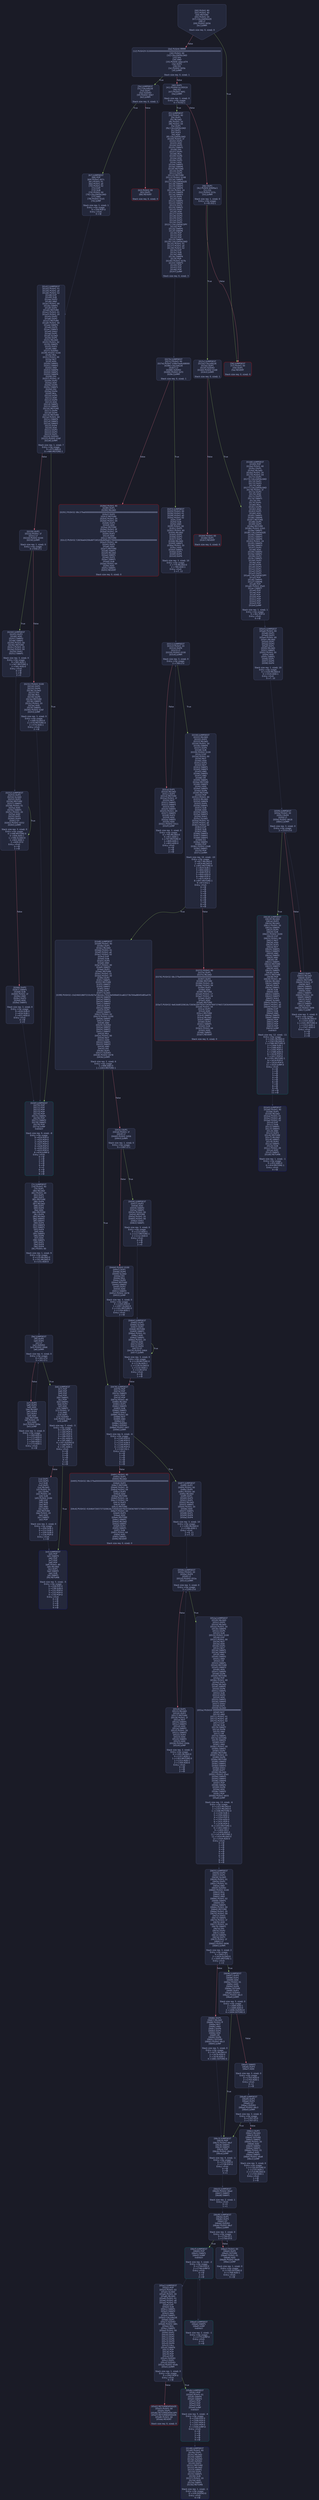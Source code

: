 digraph G {
    node [shape=box, style="filled, rounded", color="#565f89", fontcolor="#c0caf5", fontname="Helvetica", fillcolor="#24283b"];
    edge [color="#414868", fontcolor="#c0caf5", fontname="Helvetica"];
    bgcolor="#1a1b26";
    0 [ label = "[00] PUSH1 80
[02] PUSH1 40
[04] MSTORE
[05] PUSH1 04
[07] CALLDATASIZE
[08] LT
[09] PUSH2 0056
[0c] JUMPI

Stack size req: 0, sizeΔ: 0
" shape = invhouse]
    1 [ label = "[0d] PUSH4 ffffffff
[12] PUSH29 0100000000000000000000000000000000000000000000000000000000
[30] PUSH1 00
[32] CALLDATALOAD
[33] DIV
[34] AND
[35] PUSH4 adaccd74
[3a] DUP2
[3b] EQ
[3c] PUSH2 005b
[3f] JUMPI

Stack size req: 0, sizeΔ: 1
"]
    2 [ label = "[40] DUP1
[41] PUSH4 b13f5f19
[46] EQ
[47] PUSH2 00f1
[4a] JUMPI

Stack size req: 1, sizeΔ: 0
Entry->Op usage:
	0->70:EQ:1
"]
    3 [ label = "[4b] DUP1
[4c] PUSH4 bf40fac1
[51] EQ
[52] PUSH2 015c
[55] JUMPI

Stack size req: 1, sizeΔ: 0
Entry->Op usage:
	0->81:EQ:1
"]
    4 [ label = "[56] JUMPDEST
[57] PUSH1 00
[59] DUP1
[5a] REVERT

Stack size req: 0, sizeΔ: 0
" color = "red"]
    5 [ label = "[5b] JUMPDEST
[5c] CALLVALUE
[5d] DUP1
[5e] ISZERO
[5f] PUSH2 0067
[62] JUMPI

Stack size req: 0, sizeΔ: 1
"]
    6 [ label = "[63] PUSH1 00
[65] DUP1
[66] REVERT

Stack size req: 0, sizeΔ: 0
" color = "red"]
    7 [ label = "[67] JUMPDEST
[68] POP
[69] PUSH2 007c
[6c] PUSH1 01
[6e] PUSH1 a0
[70] PUSH1 02
[72] EXP
[73] SUB
[74] PUSH1 04
[76] CALLDATALOAD
[77] AND
[78] PUSH2 01d1
[7b] JUMP

Stack size req: 1, sizeΔ: 1
Entry->Op usage:
	0->104:POP:0
Entry->Exit:
	0->😵
"]
    8 [ label = "[7c] JUMPDEST
[7d] PUSH1 40
[7f] DUP1
[80] MLOAD
[81] PUSH1 20
[83] DUP1
[84] DUP3
[85] MSTORE
[86] DUP4
[87] MLOAD
[88] DUP2
[89] DUP4
[8a] ADD
[8b] MSTORE
[8c] DUP4
[8d] MLOAD
[8e] SWAP2
[8f] SWAP3
[90] DUP4
[91] SWAP3
[92] SWAP1
[93] DUP4
[94] ADD
[95] SWAP2
[96] DUP6
[97] ADD
[98] SWAP1
[99] DUP1
[9a] DUP4
[9b] DUP4
[9c] PUSH1 00

Stack size req: 1, sizeΔ: 9
Entry->Op usage:
	0->135:MLOAD:0
	0->141:MLOAD:0
	0->151:ADD:0
"]
    9 [ label = "[9e] JUMPDEST
[9f] DUP4
[a0] DUP2
[a1] LT
[a2] ISZERO
[a3] PUSH2 00b6
[a6] JUMPI

Stack size req: 4, sizeΔ: 0
Entry->Op usage:
	0->161:LT:0
	3->161:LT:1
"]
    10 [ label = "[a7] DUP2
[a8] DUP2
[a9] ADD
[aa] MLOAD
[ab] DUP4
[ac] DUP3
[ad] ADD
[ae] MSTORE
[af] PUSH1 20
[b1] ADD
[b2] PUSH2 009e
[b5] JUMP

Stack size req: 3, sizeΔ: 0
Entry->Op usage:
	0->169:ADD:0
	0->173:ADD:0
	0->177:ADD:1
	1->169:ADD:1
	2->173:ADD:1
Entry->Exit:
	0->😵
"]
    11 [ label = "[b6] JUMPDEST
[b7] POP
[b8] POP
[b9] POP
[ba] POP
[bb] SWAP1
[bc] POP
[bd] SWAP1
[be] DUP2
[bf] ADD
[c0] SWAP1
[c1] PUSH1 1f
[c3] AND
[c4] DUP1
[c5] ISZERO
[c6] PUSH2 00e3
[c9] JUMPI

Stack size req: 7, sizeΔ: -5
Entry->Op usage:
	0->183:POP:0
	1->184:POP:0
	2->185:POP:0
	3->186:POP:0
	4->191:ADD:0
	4->195:AND:1
	4->197:ISZERO:0
	5->188:POP:0
	6->191:ADD:1
Entry->Exit:
	0->😵
	1->😵
	2->😵
	3->😵
	4->0
	5->😵
	6->😵
"]
    12 [ label = "[ca] DUP1
[cb] DUP3
[cc] SUB
[cd] DUP1
[ce] MLOAD
[cf] PUSH1 01
[d1] DUP4
[d2] PUSH1 20
[d4] SUB
[d5] PUSH2 0100
[d8] EXP
[d9] SUB
[da] NOT
[db] AND
[dc] DUP2
[dd] MSTORE
[de] PUSH1 20
[e0] ADD
[e1] SWAP2
[e2] POP

Stack size req: 2, sizeΔ: 0
Entry->Op usage:
	0->204:SUB:1
	0->212:SUB:1
	1->204:SUB:0
	1->226:POP:0
Entry->Exit:
	1->😵
"]
    13 [ label = "[e3] JUMPDEST
[e4] POP
[e5] SWAP3
[e6] POP
[e7] POP
[e8] POP
[e9] PUSH1 40
[eb] MLOAD
[ec] DUP1
[ed] SWAP2
[ee] SUB
[ef] SWAP1
[f0] RETURN

Stack size req: 5, sizeΔ: -5
Entry->Op usage:
	0->228:POP:0
	1->238:SUB:0
	2->231:POP:0
	3->232:POP:0
	4->230:POP:0
Entry->Exit:
	0->😵
	1->😵
	2->😵
	3->😵
	4->😵
" color = "darkblue"]
    14 [ label = "[f1] JUMPDEST
[f2] PUSH1 40
[f4] DUP1
[f5] MLOAD
[f6] PUSH1 20
[f8] PUSH1 04
[fa] DUP1
[fb] CALLDATALOAD
[fc] DUP1
[fd] DUP3
[fe] ADD
[ff] CALLDATALOAD
[0100] PUSH1 1f
[0102] DUP2
[0103] ADD
[0104] DUP5
[0105] SWAP1
[0106] DIV
[0107] DUP5
[0108] MUL
[0109] DUP6
[010a] ADD
[010b] DUP5
[010c] ADD
[010d] SWAP1
[010e] SWAP6
[010f] MSTORE
[0110] DUP5
[0111] DUP5
[0112] MSTORE
[0113] PUSH2 0148
[0116] SWAP5
[0117] CALLDATASIZE
[0118] SWAP5
[0119] SWAP3
[011a] SWAP4
[011b] PUSH1 24
[011d] SWAP4
[011e] SWAP3
[011f] DUP5
[0120] ADD
[0121] SWAP2
[0122] SWAP1
[0123] DUP2
[0124] SWAP1
[0125] DUP5
[0126] ADD
[0127] DUP4
[0128] DUP3
[0129] DUP1
[012a] DUP3
[012b] DUP5
[012c] CALLDATACOPY
[012d] POP
[012e] SWAP5
[012f] SWAP8
[0130] POP
[0131] POP
[0132] POP
[0133] SWAP3
[0134] CALLDATALOAD
[0135] PUSH1 01
[0137] PUSH1 a0
[0139] PUSH1 02
[013b] EXP
[013c] SUB
[013d] AND
[013e] SWAP4
[013f] POP
[0140] PUSH2 027b
[0143] SWAP3
[0144] POP
[0145] POP
[0146] POP
[0147] JUMP

Stack size req: 0, sizeΔ: 3
"]
    15 [ label = "[0148] JUMPDEST
[0149] PUSH1 40
[014b] DUP1
[014c] MLOAD
[014d] SWAP2
[014e] ISZERO
[014f] ISZERO
[0150] DUP3
[0151] MSTORE
[0152] MLOAD
[0153] SWAP1
[0154] DUP2
[0155] SWAP1
[0156] SUB
[0157] PUSH1 20
[0159] ADD
[015a] SWAP1
[015b] RETURN

Stack size req: 1, sizeΔ: -1
Entry->Op usage:
	0->334:ISZERO:0
Entry->Exit:
	0->😵
" color = "darkblue"]
    16 [ label = "[015c] JUMPDEST
[015d] CALLVALUE
[015e] DUP1
[015f] ISZERO
[0160] PUSH2 0168
[0163] JUMPI

Stack size req: 0, sizeΔ: 1
"]
    17 [ label = "[0164] PUSH1 00
[0166] DUP1
[0167] REVERT

Stack size req: 0, sizeΔ: 0
" color = "red"]
    18 [ label = "[0168] JUMPDEST
[0169] POP
[016a] PUSH1 40
[016c] DUP1
[016d] MLOAD
[016e] PUSH1 20
[0170] PUSH1 04
[0172] DUP1
[0173] CALLDATALOAD
[0174] DUP1
[0175] DUP3
[0176] ADD
[0177] CALLDATALOAD
[0178] PUSH1 1f
[017a] DUP2
[017b] ADD
[017c] DUP5
[017d] SWAP1
[017e] DIV
[017f] DUP5
[0180] MUL
[0181] DUP6
[0182] ADD
[0183] DUP5
[0184] ADD
[0185] SWAP1
[0186] SWAP6
[0187] MSTORE
[0188] DUP5
[0189] DUP5
[018a] MSTORE
[018b] PUSH2 01b5
[018e] SWAP5
[018f] CALLDATASIZE
[0190] SWAP5
[0191] SWAP3
[0192] SWAP4
[0193] PUSH1 24
[0195] SWAP4
[0196] SWAP3
[0197] DUP5
[0198] ADD
[0199] SWAP2
[019a] SWAP1
[019b] DUP2
[019c] SWAP1
[019d] DUP5
[019e] ADD
[019f] DUP4
[01a0] DUP3
[01a1] DUP1
[01a2] DUP3
[01a3] DUP5
[01a4] CALLDATACOPY
[01a5] POP
[01a6] SWAP5
[01a7] SWAP8
[01a8] POP
[01a9] PUSH2 05e5
[01ac] SWAP7
[01ad] POP
[01ae] POP
[01af] POP
[01b0] POP
[01b1] POP
[01b2] POP
[01b3] POP
[01b4] JUMP

Stack size req: 1, sizeΔ: 1
Entry->Op usage:
	0->361:POP:0
Entry->Exit:
	0->😵
"]
    19 [ label = "[01b5] JUMPDEST
[01b6] PUSH1 40
[01b8] DUP1
[01b9] MLOAD
[01ba] PUSH1 01
[01bc] PUSH1 a0
[01be] PUSH1 02
[01c0] EXP
[01c1] SUB
[01c2] SWAP1
[01c3] SWAP3
[01c4] AND
[01c5] DUP3
[01c6] MSTORE
[01c7] MLOAD
[01c8] SWAP1
[01c9] DUP2
[01ca] SWAP1
[01cb] SUB
[01cc] PUSH1 20
[01ce] ADD
[01cf] SWAP1
[01d0] RETURN

Stack size req: 1, sizeΔ: -1
Entry->Op usage:
	0->452:AND:0
	0->454:MSTORE:1
Entry->Exit:
	0->😵
" color = "darkblue"]
    20 [ label = "[01d1] JUMPDEST
[01d2] PUSH1 01
[01d4] PUSH1 a0
[01d6] PUSH1 02
[01d8] EXP
[01d9] SUB
[01da] DUP2
[01db] AND
[01dc] PUSH1 00
[01de] SWAP1
[01df] DUP2
[01e0] MSTORE
[01e1] PUSH1 01
[01e3] PUSH1 20
[01e5] DUP2
[01e6] DUP2
[01e7] MSTORE
[01e8] PUSH1 40
[01ea] SWAP3
[01eb] DUP4
[01ec] SWAP1
[01ed] SHA3
[01ee] DUP1
[01ef] SLOAD
[01f0] DUP5
[01f1] MLOAD
[01f2] PUSH1 02
[01f4] SWAP5
[01f5] DUP3
[01f6] AND
[01f7] ISZERO
[01f8] PUSH2 0100
[01fb] MUL
[01fc] PUSH1 00
[01fe] NOT
[01ff] ADD
[0200] SWAP1
[0201] SWAP2
[0202] AND
[0203] SWAP4
[0204] SWAP1
[0205] SWAP4
[0206] DIV
[0207] PUSH1 1f
[0209] DUP2
[020a] ADD
[020b] DUP4
[020c] SWAP1
[020d] DIV
[020e] DUP4
[020f] MUL
[0210] DUP5
[0211] ADD
[0212] DUP4
[0213] ADD
[0214] SWAP1
[0215] SWAP5
[0216] MSTORE
[0217] DUP4
[0218] DUP4
[0219] MSTORE
[021a] PUSH1 60
[021c] SWAP4
[021d] SWAP1
[021e] SWAP2
[021f] DUP4
[0220] ADD
[0221] DUP3
[0222] DUP3
[0223] DUP1
[0224] ISZERO
[0225] PUSH2 026f
[0228] JUMPI

Stack size req: 1, sizeΔ: 7
Entry->Op usage:
	0->475:AND:0
	0->480:MSTORE:1
"]
    21 [ label = "[0229] DUP1
[022a] PUSH1 1f
[022c] LT
[022d] PUSH2 0244
[0230] JUMPI

Stack size req: 1, sizeΔ: 0
Entry->Op usage:
	0->556:LT:1
"]
    22 [ label = "[0231] PUSH2 0100
[0234] DUP1
[0235] DUP4
[0236] SLOAD
[0237] DIV
[0238] MUL
[0239] DUP4
[023a] MSTORE
[023b] SWAP2
[023c] PUSH1 20
[023e] ADD
[023f] SWAP2
[0240] PUSH2 026f
[0243] JUMP

Stack size req: 3, sizeΔ: 0
Entry->Op usage:
	1->566:SLOAD:0
	2->570:MSTORE:0
	2->574:ADD:1
Entry->Exit:
	2->😵
"]
    23 [ label = "[0244] JUMPDEST
[0245] DUP3
[0246] ADD
[0247] SWAP2
[0248] SWAP1
[0249] PUSH1 00
[024b] MSTORE
[024c] PUSH1 20
[024e] PUSH1 00
[0250] SHA3
[0251] SWAP1

Stack size req: 3, sizeΔ: 0
Entry->Op usage:
	0->582:ADD:1
	1->587:MSTORE:1
	2->582:ADD:0
Entry->Exit:
	0->😵
	1->😵
	2->0
"]
    24 [ label = "[0252] JUMPDEST
[0253] DUP2
[0254] SLOAD
[0255] DUP2
[0256] MSTORE
[0257] SWAP1
[0258] PUSH1 01
[025a] ADD
[025b] SWAP1
[025c] PUSH1 20
[025e] ADD
[025f] DUP1
[0260] DUP4
[0261] GT
[0262] PUSH2 0252
[0265] JUMPI

Stack size req: 3, sizeΔ: 0
Entry->Op usage:
	0->598:MSTORE:0
	0->606:ADD:1
	1->596:SLOAD:0
	1->602:ADD:1
	2->609:GT:0
Entry->Exit:
	0->😵
	1->😵
"]
    25 [ label = "[0266] DUP3
[0267] SWAP1
[0268] SUB
[0269] PUSH1 1f
[026b] AND
[026c] DUP3
[026d] ADD
[026e] SWAP2

Stack size req: 3, sizeΔ: 0
Entry->Op usage:
	0->616:SUB:0
	2->616:SUB:1
	2->621:ADD:0
Entry->Exit:
	0->😵
	2->0
"]
    26 [ label = "[026f] JUMPDEST
[0270] POP
[0271] POP
[0272] POP
[0273] POP
[0274] POP
[0275] SWAP1
[0276] POP
[0277] SWAP2
[0278] SWAP1
[0279] POP
[027a] JUMP
Indirect!

Stack size req: 9, sizeΔ: -8
Entry->Op usage:
	0->624:POP:0
	1->625:POP:0
	2->626:POP:0
	3->627:POP:0
	4->628:POP:0
	6->630:POP:0
	7->633:POP:0
	8->634:JUMP:0
Entry->Exit:
	0->😵
	1->😵
	2->😵
	3->😵
	4->😵
	5->0
	6->😵
	7->😵
	8->😵
" color = "teal"]
    27 [ label = "[027b] JUMPDEST
[027c] PUSH1 00
[027e] PUSH7 038d7ea4c68000
[0286] CALLVALUE
[0287] LT
[0288] ISZERO
[0289] PUSH2 02f3
[028c] JUMPI

Stack size req: 0, sizeΔ: 1
"]
    28 [ label = "[028d] PUSH1 40
[028f] DUP1
[0290] MLOAD
[0291] PUSH32 08c379a000000000000000000000000000000000000000000000000000000000
[02b2] DUP2
[02b3] MSTORE
[02b4] PUSH1 20
[02b6] PUSH1 04
[02b8] DUP3
[02b9] ADD
[02ba] MSTORE
[02bb] PUSH1 0f
[02bd] PUSH1 24
[02bf] DUP3
[02c0] ADD
[02c1] MSTORE
[02c2] PUSH32 53656e64206d6f7265206d6f6e65790000000000000000000000000000000000
[02e3] PUSH1 44
[02e5] DUP3
[02e6] ADD
[02e7] MSTORE
[02e8] SWAP1
[02e9] MLOAD
[02ea] SWAP1
[02eb] DUP2
[02ec] SWAP1
[02ed] SUB
[02ee] PUSH1 64
[02f0] ADD
[02f1] SWAP1
[02f2] REVERT

Stack size req: 0, sizeΔ: 0
" color = "red"]
    29 [ label = "[02f3] JUMPDEST
[02f4] PUSH1 00
[02f6] PUSH1 01
[02f8] PUSH1 a0
[02fa] PUSH1 02
[02fc] EXP
[02fd] SUB
[02fe] AND
[02ff] PUSH1 00
[0301] DUP5
[0302] PUSH1 40
[0304] MLOAD
[0305] DUP1
[0306] DUP3
[0307] DUP1
[0308] MLOAD
[0309] SWAP1
[030a] PUSH1 20
[030c] ADD
[030d] SWAP1
[030e] DUP1
[030f] DUP4
[0310] DUP4

Stack size req: 3, sizeΔ: 10
Entry->Op usage:
	2->776:MLOAD:0
	2->780:ADD:1
Entry->Exit:
	2->7, 12
"]
    30 [ label = "[0311] JUMPDEST
[0312] PUSH1 20
[0314] DUP4
[0315] LT
[0316] PUSH2 0330
[0319] JUMPI

Stack size req: 3, sizeΔ: 0
Entry->Op usage:
	2->789:LT:0
"]
    31 [ label = "[031a] DUP1
[031b] MLOAD
[031c] DUP3
[031d] MSTORE
[031e] PUSH1 1f
[0320] NOT
[0321] SWAP1
[0322] SWAP3
[0323] ADD
[0324] SWAP2
[0325] PUSH1 20
[0327] SWAP2
[0328] DUP3
[0329] ADD
[032a] SWAP2
[032b] ADD
[032c] PUSH2 0311
[032f] JUMP

Stack size req: 3, sizeΔ: 0
Entry->Op usage:
	0->795:MLOAD:0
	0->811:ADD:1
	1->797:MSTORE:0
	1->809:ADD:1
	2->803:ADD:0
Entry->Exit:
	0->😵
	1->😵
	2->😵
"]
    32 [ label = "[0330] JUMPDEST
[0331] MLOAD
[0332] DUP2
[0333] MLOAD
[0334] PUSH1 20
[0336] SWAP4
[0337] DUP5
[0338] SUB
[0339] PUSH2 0100
[033c] EXP
[033d] PUSH1 00
[033f] NOT
[0340] ADD
[0341] DUP1
[0342] NOT
[0343] SWAP1
[0344] SWAP3
[0345] AND
[0346] SWAP2
[0347] AND
[0348] OR
[0349] SWAP1
[034a] MSTORE
[034b] SWAP3
[034c] ADD
[034d] SWAP5
[034e] DUP6
[034f] MSTORE
[0350] POP
[0351] PUSH1 40
[0353] MLOAD
[0354] SWAP4
[0355] DUP5
[0356] SWAP1
[0357] SUB
[0358] ADD
[0359] SWAP1
[035a] SWAP3
[035b] SHA3
[035c] SLOAD
[035d] PUSH1 01
[035f] PUSH1 a0
[0361] PUSH1 02
[0363] EXP
[0364] SUB
[0365] AND
[0366] SWAP3
[0367] SWAP1
[0368] SWAP3
[0369] EQ
[036a] SWAP2
[036b] POP
[036c] PUSH2 03d8
[036f] SWAP1
[0370] POP
[0371] JUMPI

Stack size req: 10, sizeΔ: -10
Entry->Op usage:
	0->817:MLOAD:0
	1->819:MLOAD:0
	1->842:MSTORE:0
	2->824:SUB:1
	3->844:ADD:1
	4->848:POP:0
	5->844:ADD:0
	6->880:POP:0
	7->875:POP:0
	8->847:MSTORE:1
	9->873:EQ:1
Entry->Exit:
	0->😵
	1->😵
	2->😵
	3->😵
	4->😵
	5->😵
	6->😵
	7->😵
	8->😵
	9->😵
"]
    33 [ label = "[0372] PUSH1 40
[0374] DUP1
[0375] MLOAD
[0376] PUSH32 08c379a000000000000000000000000000000000000000000000000000000000
[0397] DUP2
[0398] MSTORE
[0399] PUSH1 20
[039b] PUSH1 04
[039d] DUP3
[039e] ADD
[039f] MSTORE
[03a0] PUSH1 17
[03a2] PUSH1 24
[03a4] DUP3
[03a5] ADD
[03a6] MSTORE
[03a7] PUSH32 4e616d6520616c72656164792072656769737465726564000000000000000000
[03c8] PUSH1 44
[03ca] DUP3
[03cb] ADD
[03cc] MSTORE
[03cd] SWAP1
[03ce] MLOAD
[03cf] SWAP1
[03d0] DUP2
[03d1] SWAP1
[03d2] SUB
[03d3] PUSH1 64
[03d5] ADD
[03d6] SWAP1
[03d7] REVERT

Stack size req: 0, sizeΔ: 0
" color = "red"]
    34 [ label = "[03d8] JUMPDEST
[03d9] PUSH1 40
[03db] DUP1
[03dc] MLOAD
[03dd] PUSH1 01
[03df] PUSH1 a0
[03e1] PUSH1 02
[03e3] EXP
[03e4] SUB
[03e5] DUP5
[03e6] AND
[03e7] PUSH1 00
[03e9] SWAP1
[03ea] DUP2
[03eb] MSTORE
[03ec] PUSH1 01
[03ee] PUSH1 20
[03f0] DUP2
[03f1] SWAP1
[03f2] MSTORE
[03f3] SWAP3
[03f4] SWAP1
[03f5] SHA3
[03f6] DUP1
[03f7] SLOAD
[03f8] PUSH32 c5d2460186f7233c927e7db2dcc703c0e500b653ca82273b7bfad8045d85a470
[0419] SWAP4
[041a] SWAP2
[041b] SWAP3
[041c] SWAP2
[041d] DUP3
[041e] SWAP2
[041f] DUP5
[0420] SWAP2
[0421] PUSH1 02
[0423] PUSH2 0100
[0426] SWAP2
[0427] DUP4
[0428] AND
[0429] ISZERO
[042a] SWAP2
[042b] SWAP1
[042c] SWAP2
[042d] MUL
[042e] PUSH1 00
[0430] NOT
[0431] ADD
[0432] SWAP1
[0433] SWAP2
[0434] AND
[0435] DIV
[0436] DUP1
[0437] ISZERO
[0438] PUSH2 0478
[043b] JUMPI

Stack size req: 2, sizeΔ: 6
Entry->Op usage:
	1->998:AND:0
	1->1003:MSTORE:1
"]
    35 [ label = "[043c] DUP1
[043d] PUSH1 1f
[043f] LT
[0440] PUSH2 0456
[0443] JUMPI

Stack size req: 1, sizeΔ: 0
Entry->Op usage:
	0->1087:LT:1
"]
    36 [ label = "[0444] PUSH2 0100
[0447] DUP1
[0448] DUP4
[0449] SLOAD
[044a] DIV
[044b] MUL
[044c] DUP4
[044d] MSTORE
[044e] SWAP2
[044f] DUP3
[0450] ADD
[0451] SWAP2
[0452] PUSH2 0478
[0455] JUMP

Stack size req: 3, sizeΔ: 0
Entry->Op usage:
	0->1104:ADD:0
	1->1097:SLOAD:0
	2->1101:MSTORE:0
	2->1104:ADD:1
Entry->Exit:
	2->😵
"]
    37 [ label = "[0456] JUMPDEST
[0457] DUP3
[0458] ADD
[0459] SWAP2
[045a] SWAP1
[045b] PUSH1 00
[045d] MSTORE
[045e] PUSH1 20
[0460] PUSH1 00
[0462] SHA3
[0463] SWAP1

Stack size req: 3, sizeΔ: 0
Entry->Op usage:
	0->1112:ADD:1
	1->1117:MSTORE:1
	2->1112:ADD:0
Entry->Exit:
	0->😵
	1->😵
	2->0
"]
    38 [ label = "[0464] JUMPDEST
[0465] DUP2
[0466] SLOAD
[0467] DUP2
[0468] MSTORE
[0469] SWAP1
[046a] PUSH1 01
[046c] ADD
[046d] SWAP1
[046e] PUSH1 20
[0470] ADD
[0471] DUP1
[0472] DUP4
[0473] GT
[0474] PUSH2 0464
[0477] JUMPI

Stack size req: 3, sizeΔ: 0
Entry->Op usage:
	0->1128:MSTORE:0
	0->1136:ADD:1
	1->1126:SLOAD:0
	1->1132:ADD:1
	2->1139:GT:0
Entry->Exit:
	0->😵
	1->😵
"]
    39 [ label = "[0478] JUMPDEST
[0479] POP
[047a] POP
[047b] SWAP2
[047c] POP
[047d] POP
[047e] PUSH1 40
[0480] MLOAD
[0481] DUP1
[0482] SWAP2
[0483] SUB
[0484] SWAP1
[0485] SHA3
[0486] PUSH1 00
[0488] NOT
[0489] AND
[048a] EQ
[048b] ISZERO
[048c] ISZERO
[048d] PUSH2 04f7
[0490] JUMPI

Stack size req: 6, sizeΔ: -6
Entry->Op usage:
	0->1145:POP:0
	1->1146:POP:0
	2->1155:SUB:0
	3->1149:POP:0
	4->1148:POP:0
	5->1162:EQ:1
Entry->Exit:
	0->😵
	1->😵
	2->😵
	3->😵
	4->😵
	5->😵
"]
    40 [ label = "[0491] PUSH1 40
[0493] DUP1
[0494] MLOAD
[0495] PUSH32 08c379a000000000000000000000000000000000000000000000000000000000
[04b6] DUP2
[04b7] MSTORE
[04b8] PUSH1 20
[04ba] PUSH1 04
[04bc] DUP3
[04bd] ADD
[04be] MSTORE
[04bf] PUSH1 1a
[04c1] PUSH1 24
[04c3] DUP3
[04c4] ADD
[04c5] MSTORE
[04c6] PUSH32 4164647265737320616c72656164792072656769737465726564000000000000
[04e7] PUSH1 44
[04e9] DUP3
[04ea] ADD
[04eb] MSTORE
[04ec] SWAP1
[04ed] MLOAD
[04ee] SWAP1
[04ef] DUP2
[04f0] SWAP1
[04f1] SUB
[04f2] PUSH1 64
[04f4] ADD
[04f5] SWAP1
[04f6] REVERT

Stack size req: 0, sizeΔ: 0
" color = "red"]
    41 [ label = "[04f7] JUMPDEST
[04f8] DUP2
[04f9] PUSH1 00
[04fb] DUP5
[04fc] PUSH1 40
[04fe] MLOAD
[04ff] DUP1
[0500] DUP3
[0501] DUP1
[0502] MLOAD
[0503] SWAP1
[0504] PUSH1 20
[0506] ADD
[0507] SWAP1
[0508] DUP1
[0509] DUP4
[050a] DUP4

Stack size req: 3, sizeΔ: 10
Entry->Op usage:
	2->1282:MLOAD:0
	2->1286:ADD:1
Entry->Exit:
	1->9, 11
	2->7, 12
"]
    42 [ label = "[050b] JUMPDEST
[050c] PUSH1 20
[050e] DUP4
[050f] LT
[0510] PUSH2 052a
[0513] JUMPI

Stack size req: 3, sizeΔ: 0
Entry->Op usage:
	2->1295:LT:0
"]
    43 [ label = "[0514] DUP1
[0515] MLOAD
[0516] DUP3
[0517] MSTORE
[0518] PUSH1 1f
[051a] NOT
[051b] SWAP1
[051c] SWAP3
[051d] ADD
[051e] SWAP2
[051f] PUSH1 20
[0521] SWAP2
[0522] DUP3
[0523] ADD
[0524] SWAP2
[0525] ADD
[0526] PUSH2 050b
[0529] JUMP

Stack size req: 3, sizeΔ: 0
Entry->Op usage:
	0->1301:MLOAD:0
	0->1317:ADD:1
	1->1303:MSTORE:0
	1->1315:ADD:1
	2->1309:ADD:0
Entry->Exit:
	0->😵
	1->😵
	2->😵
"]
    44 [ label = "[052a] JUMPDEST
[052b] MLOAD
[052c] DUP2
[052d] MLOAD
[052e] PUSH1 20
[0530] SWAP4
[0531] DUP5
[0532] SUB
[0533] PUSH2 0100
[0536] EXP
[0537] PUSH1 00
[0539] NOT
[053a] ADD
[053b] DUP1
[053c] NOT
[053d] SWAP1
[053e] SWAP3
[053f] AND
[0540] SWAP2
[0541] AND
[0542] OR
[0543] SWAP1
[0544] MSTORE
[0545] SWAP3
[0546] ADD
[0547] SWAP5
[0548] DUP6
[0549] MSTORE
[054a] POP
[054b] PUSH1 40
[054d] DUP1
[054e] MLOAD
[054f] SWAP5
[0550] DUP6
[0551] SWAP1
[0552] SUB
[0553] DUP3
[0554] ADD
[0555] SWAP1
[0556] SWAP5
[0557] SHA3
[0558] DUP1
[0559] SLOAD
[055a] PUSH20 ffffffffffffffffffffffffffffffffffffffff
[056f] NOT
[0570] AND
[0571] PUSH1 01
[0573] PUSH1 a0
[0575] PUSH1 02
[0577] EXP
[0578] SUB
[0579] SWAP7
[057a] DUP8
[057b] AND
[057c] OR
[057d] SWAP1
[057e] SSTORE
[057f] SWAP4
[0580] DUP7
[0581] AND
[0582] PUSH1 00
[0584] SWAP1
[0585] DUP2
[0586] MSTORE
[0587] PUSH1 01
[0589] DUP6
[058a] MSTORE
[058b] SWAP3
[058c] SWAP1
[058d] SWAP3
[058e] SHA3
[058f] DUP7
[0590] MLOAD
[0591] PUSH2 05a1
[0594] SWAP5
[0595] SWAP2
[0596] SWAP4
[0597] POP
[0598] SWAP1
[0599] DUP8
[059a] ADD
[059b] SWAP2
[059c] POP
[059d] PUSH2 0655
[05a0] JUMP

Stack size req: 13, sizeΔ: -6
Entry->Op usage:
	0->1323:MLOAD:0
	1->1325:MLOAD:0
	1->1348:MSTORE:0
	2->1330:SUB:1
	3->1350:ADD:1
	4->1354:POP:0
	5->1350:ADD:0
	6->1431:POP:0
	7->1436:POP:0
	8->1353:MSTORE:1
	9->1403:AND:1
	9->1404:OR:0
	11->1409:AND:0
	11->1414:MSTORE:1
	12->1424:MLOAD:0
	12->1434:ADD:0
Entry->Exit:
	0->😵
	1->😵
	2->😵
	3->😵
	4->😵
	5->😵
	6->😵
	7->😵
	8->😵
	9->😵
"]
    45 [ label = "[05a1] JUMPDEST
[05a2] POP
[05a3] PUSH1 02
[05a5] SLOAD
[05a6] PUSH1 40
[05a8] MLOAD
[05a9] PUSH1 01
[05ab] PUSH1 a0
[05ad] PUSH1 02
[05af] EXP
[05b0] SUB
[05b1] SWAP1
[05b2] SWAP2
[05b3] AND
[05b4] SWAP1
[05b5] CALLVALUE
[05b6] DUP1
[05b7] ISZERO
[05b8] PUSH2 08fc
[05bb] MUL
[05bc] SWAP2
[05bd] PUSH1 00
[05bf] DUP2
[05c0] DUP2
[05c1] DUP2
[05c2] DUP6
[05c3] DUP9
[05c4] DUP9
[05c5] CALL
[05c6] SWAP4
[05c7] POP
[05c8] POP
[05c9] POP
[05ca] POP
[05cb] ISZERO
[05cc] DUP1
[05cd] ISZERO
[05ce] PUSH2 05db
[05d1] JUMPI

Stack size req: 1, sizeΔ: 0
Entry->Op usage:
	0->1442:POP:0
Entry->Exit:
	0->😵
"]
    46 [ label = "[05d2] RETURNDATASIZE
[05d3] PUSH1 00
[05d5] DUP1
[05d6] RETURNDATACOPY
[05d7] RETURNDATASIZE
[05d8] PUSH1 00
[05da] REVERT

Stack size req: 0, sizeΔ: 0
" color = "red"]
    47 [ label = "[05db] JUMPDEST
[05dc] POP
[05dd] PUSH1 01
[05df] SWAP4
[05e0] SWAP3
[05e1] POP
[05e2] POP
[05e3] POP
[05e4] JUMP
Indirect!

Stack size req: 5, sizeΔ: -4
Entry->Op usage:
	0->1500:POP:0
	1->1506:POP:0
	2->1507:POP:0
	3->1505:POP:0
	4->1508:JUMP:0
Entry->Exit:
	0->😵
	1->😵
	2->😵
	3->😵
	4->😵
" color = "teal"]
    48 [ label = "[05e5] JUMPDEST
[05e6] PUSH1 00
[05e8] DUP1
[05e9] DUP3
[05ea] PUSH1 40
[05ec] MLOAD
[05ed] DUP1
[05ee] DUP3
[05ef] DUP1
[05f0] MLOAD
[05f1] SWAP1
[05f2] PUSH1 20
[05f4] ADD
[05f5] SWAP1
[05f6] DUP1
[05f7] DUP4
[05f8] DUP4

Stack size req: 1, sizeΔ: 10
Entry->Op usage:
	0->1520:MLOAD:0
	0->1524:ADD:1
Entry->Exit:
	0->7, 10
"]
    49 [ label = "[05f9] JUMPDEST
[05fa] PUSH1 20
[05fc] DUP4
[05fd] LT
[05fe] PUSH2 0618
[0601] JUMPI

Stack size req: 3, sizeΔ: 0
Entry->Op usage:
	2->1533:LT:0
"]
    50 [ label = "[0602] DUP1
[0603] MLOAD
[0604] DUP3
[0605] MSTORE
[0606] PUSH1 1f
[0608] NOT
[0609] SWAP1
[060a] SWAP3
[060b] ADD
[060c] SWAP2
[060d] PUSH1 20
[060f] SWAP2
[0610] DUP3
[0611] ADD
[0612] SWAP2
[0613] ADD
[0614] PUSH2 05f9
[0617] JUMP

Stack size req: 3, sizeΔ: 0
Entry->Op usage:
	0->1539:MLOAD:0
	0->1555:ADD:1
	1->1541:MSTORE:0
	1->1553:ADD:1
	2->1547:ADD:0
Entry->Exit:
	0->😵
	1->😵
	2->😵
"]
    51 [ label = "[0618] JUMPDEST
[0619] MLOAD
[061a] DUP2
[061b] MLOAD
[061c] PUSH1 20
[061e] SWAP4
[061f] DUP5
[0620] SUB
[0621] PUSH2 0100
[0624] EXP
[0625] PUSH1 00
[0627] NOT
[0628] ADD
[0629] DUP1
[062a] NOT
[062b] SWAP1
[062c] SWAP3
[062d] AND
[062e] SWAP2
[062f] AND
[0630] OR
[0631] SWAP1
[0632] MSTORE
[0633] SWAP3
[0634] ADD
[0635] SWAP5
[0636] DUP6
[0637] MSTORE
[0638] POP
[0639] PUSH1 40
[063b] MLOAD
[063c] SWAP4
[063d] DUP5
[063e] SWAP1
[063f] SUB
[0640] ADD
[0641] SWAP1
[0642] SWAP3
[0643] SHA3
[0644] SLOAD
[0645] PUSH1 01
[0647] PUSH1 a0
[0649] PUSH1 02
[064b] EXP
[064c] SUB
[064d] AND
[064e] SWAP5
[064f] SWAP4
[0650] POP
[0651] POP
[0652] POP
[0653] POP
[0654] JUMP
Indirect!

Stack size req: 12, sizeΔ: -11
Entry->Op usage:
	0->1561:MLOAD:0
	1->1563:MLOAD:0
	1->1586:MSTORE:0
	2->1568:SUB:1
	3->1588:ADD:1
	4->1592:POP:0
	5->1588:ADD:0
	6->1618:POP:0
	7->1617:POP:0
	8->1591:MSTORE:1
	9->1619:POP:0
	10->1616:POP:0
	11->1620:JUMP:0
Entry->Exit:
	0->😵
	1->😵
	2->😵
	3->😵
	4->😵
	5->😵
	6->😵
	7->😵
	8->😵
	9->😵
	10->😵
	11->😵
" color = "teal"]
    52 [ label = "[0655] JUMPDEST
[0656] DUP3
[0657] DUP1
[0658] SLOAD
[0659] PUSH1 01
[065b] DUP2
[065c] PUSH1 01
[065e] AND
[065f] ISZERO
[0660] PUSH2 0100
[0663] MUL
[0664] SUB
[0665] AND
[0666] PUSH1 02
[0668] SWAP1
[0669] DIV
[066a] SWAP1
[066b] PUSH1 00
[066d] MSTORE
[066e] PUSH1 20
[0670] PUSH1 00
[0672] SHA3
[0673] SWAP1
[0674] PUSH1 1f
[0676] ADD
[0677] PUSH1 20
[0679] SWAP1
[067a] DIV
[067b] DUP2
[067c] ADD
[067d] SWAP3
[067e] DUP3
[067f] PUSH1 1f
[0681] LT
[0682] PUSH2 0696
[0685] JUMPI

Stack size req: 3, sizeΔ: 2
Entry->Op usage:
	0->1665:LT:1
	2->1624:SLOAD:0
	2->1645:MSTORE:1
Entry->Exit:
	1->0
"]
    53 [ label = "[0686] DUP1
[0687] MLOAD
[0688] PUSH1 ff
[068a] NOT
[068b] AND
[068c] DUP4
[068d] DUP1
[068e] ADD
[068f] OR
[0690] DUP6
[0691] SSTORE
[0692] PUSH2 06c3
[0695] JUMP

Stack size req: 5, sizeΔ: 0
Entry->Op usage:
	0->1671:MLOAD:0
	2->1678:ADD:0
	2->1678:ADD:1
	4->1681:SSTORE:0
"]
    54 [ label = "[0696] JUMPDEST
[0697] DUP3
[0698] DUP1
[0699] ADD
[069a] PUSH1 01
[069c] ADD
[069d] DUP6
[069e] SSTORE
[069f] DUP3
[06a0] ISZERO
[06a1] PUSH2 06c3
[06a4] JUMPI

Stack size req: 5, sizeΔ: 0
Entry->Op usage:
	2->1689:ADD:1
	2->1689:ADD:0
	2->1696:ISZERO:0
	4->1694:SSTORE:0
"]
    55 [ label = "[06a5] SWAP2
[06a6] DUP3
[06a7] ADD

Stack size req: 3, sizeΔ: 0
Entry->Op usage:
	0->1703:ADD:0
	2->1703:ADD:1
Entry->Exit:
	0->2
	2->😵
"]
    56 [ label = "[06a8] JUMPDEST
[06a9] DUP3
[06aa] DUP2
[06ab] GT
[06ac] ISZERO
[06ad] PUSH2 06c3
[06b0] JUMPI

Stack size req: 3, sizeΔ: 0
Entry->Op usage:
	0->1707:GT:0
	2->1707:GT:1
"]
    57 [ label = "[06b1] DUP3
[06b2] MLOAD
[06b3] DUP3
[06b4] SSTORE
[06b5] SWAP2
[06b6] PUSH1 20
[06b8] ADD
[06b9] SWAP2
[06ba] SWAP1
[06bb] PUSH1 01
[06bd] ADD
[06be] SWAP1
[06bf] PUSH2 06a8
[06c2] JUMP

Stack size req: 3, sizeΔ: 0
Entry->Op usage:
	1->1716:SSTORE:0
	1->1725:ADD:1
	2->1714:MLOAD:0
	2->1720:ADD:1
Entry->Exit:
	1->😵
	2->😵
"]
    58 [ label = "[06c3] JUMPDEST
[06c4] POP
[06c5] PUSH2 06cf
[06c8] SWAP3
[06c9] SWAP2
[06ca] POP
[06cb] PUSH2 06d3
[06ce] JUMP

Stack size req: 4, sizeΔ: -1
Entry->Op usage:
	0->1732:POP:0
	2->1738:POP:0
Entry->Exit:
	0->😵
	2->😵
	3->1
"]
    59 [ label = "[06cf] JUMPDEST
[06d0] POP
[06d1] SWAP1
[06d2] JUMP
Indirect!

Stack size req: 3, sizeΔ: -2
Entry->Op usage:
	0->1744:POP:0
	2->1746:JUMP:0
Entry->Exit:
	0->😵
	1->0
	2->😵
" color = "teal"]
    60 [ label = "[06d3] JUMPDEST
[06d4] PUSH2 06ed
[06d7] SWAP2
[06d8] SWAP1

Stack size req: 2, sizeΔ: 1
Entry->Exit:
	0->0
	1->1
"]
    61 [ label = "[06d9] JUMPDEST
[06da] DUP1
[06db] DUP3
[06dc] GT
[06dd] ISZERO
[06de] PUSH2 06cf
[06e1] JUMPI

Stack size req: 2, sizeΔ: 0
Entry->Op usage:
	0->1756:GT:1
	1->1756:GT:0
"]
    62 [ label = "[06e2] PUSH1 00
[06e4] DUP2
[06e5] SSTORE
[06e6] PUSH1 01
[06e8] ADD
[06e9] PUSH2 06d9
[06ec] JUMP

Stack size req: 1, sizeΔ: 0
Entry->Op usage:
	0->1765:SSTORE:0
	0->1768:ADD:1
Entry->Exit:
	0->😵
"]
    63 [ label = "[06ed] JUMPDEST
[06ee] SWAP1
[06ef] JUMP
Indirect!

Stack size req: 2, sizeΔ: -1
Entry->Op usage:
	1->1775:JUMP:0
Entry->Exit:
	0->0
	1->😵
" color = "teal"]
    0 -> 1 [ label = "False" color = "#f7768e"]
    0 -> 4 [ label = "True" color = "#9ece6a"]
    1 -> 2 [ label = "False" color = "#f7768e"]
    1 -> 5 [ label = "True" color = "#9ece6a"]
    2 -> 3 [ label = "False" color = "#f7768e"]
    2 -> 14 [ label = "True" color = "#9ece6a"]
    3 -> 4 [ label = "False" color = "#f7768e"]
    3 -> 16 [ label = "True" color = "#9ece6a"]
    5 -> 6 [ label = "False" color = "#f7768e"]
    5 -> 7 [ label = "True" color = "#9ece6a"]
    7 -> 20 [ ]
    8 -> 9 [ ]
    9 -> 10 [ label = "False" color = "#f7768e"]
    9 -> 11 [ label = "True" color = "#9ece6a"]
    10 -> 9 [ ]
    11 -> 12 [ label = "False" color = "#f7768e"]
    11 -> 13 [ label = "True" color = "#9ece6a"]
    12 -> 13 [ ]
    14 -> 27 [ ]
    16 -> 17 [ label = "False" color = "#f7768e"]
    16 -> 18 [ label = "True" color = "#9ece6a"]
    18 -> 48 [ ]
    20 -> 21 [ label = "False" color = "#f7768e"]
    20 -> 26 [ label = "True" color = "#9ece6a"]
    21 -> 22 [ label = "False" color = "#f7768e"]
    21 -> 23 [ label = "True" color = "#9ece6a"]
    22 -> 26 [ ]
    23 -> 24 [ ]
    24 -> 25 [ label = "False" color = "#f7768e"]
    24 -> 24 [ label = "True" color = "#9ece6a"]
    25 -> 26 [ ]
    27 -> 28 [ label = "False" color = "#f7768e"]
    27 -> 29 [ label = "True" color = "#9ece6a"]
    29 -> 30 [ ]
    30 -> 31 [ label = "False" color = "#f7768e"]
    30 -> 32 [ label = "True" color = "#9ece6a"]
    31 -> 30 [ ]
    32 -> 33 [ label = "False" color = "#f7768e"]
    32 -> 34 [ label = "True" color = "#9ece6a"]
    34 -> 35 [ label = "False" color = "#f7768e"]
    34 -> 39 [ label = "True" color = "#9ece6a"]
    35 -> 36 [ label = "False" color = "#f7768e"]
    35 -> 37 [ label = "True" color = "#9ece6a"]
    36 -> 39 [ ]
    37 -> 38 [ ]
    38 -> 39 [ label = "False" color = "#f7768e"]
    38 -> 38 [ label = "True" color = "#9ece6a"]
    39 -> 40 [ label = "False" color = "#f7768e"]
    39 -> 41 [ label = "True" color = "#9ece6a"]
    41 -> 42 [ ]
    42 -> 43 [ label = "False" color = "#f7768e"]
    42 -> 44 [ label = "True" color = "#9ece6a"]
    43 -> 42 [ ]
    44 -> 52 [ ]
    45 -> 46 [ label = "False" color = "#f7768e"]
    45 -> 47 [ label = "True" color = "#9ece6a"]
    48 -> 49 [ ]
    49 -> 50 [ label = "False" color = "#f7768e"]
    49 -> 51 [ label = "True" color = "#9ece6a"]
    50 -> 49 [ ]
    52 -> 53 [ label = "False" color = "#f7768e"]
    52 -> 54 [ label = "True" color = "#9ece6a"]
    53 -> 58 [ ]
    54 -> 55 [ label = "False" color = "#f7768e"]
    54 -> 58 [ label = "True" color = "#9ece6a"]
    55 -> 56 [ ]
    56 -> 57 [ label = "False" color = "#f7768e"]
    56 -> 58 [ label = "True" color = "#9ece6a"]
    57 -> 56 [ ]
    58 -> 60 [ ]
    60 -> 61 [ ]
    61 -> 62 [ label = "False" color = "#f7768e"]
    61 -> 59 [ label = "True" color = "#9ece6a"]
    62 -> 61 [ ]
    26 -> 8 [ ]
    59 -> 63 [ ]
    63 -> 59 [ ]
    59 -> 45 [ ]
    47 -> 15 [ ]
    51 -> 19 [ ]

}
